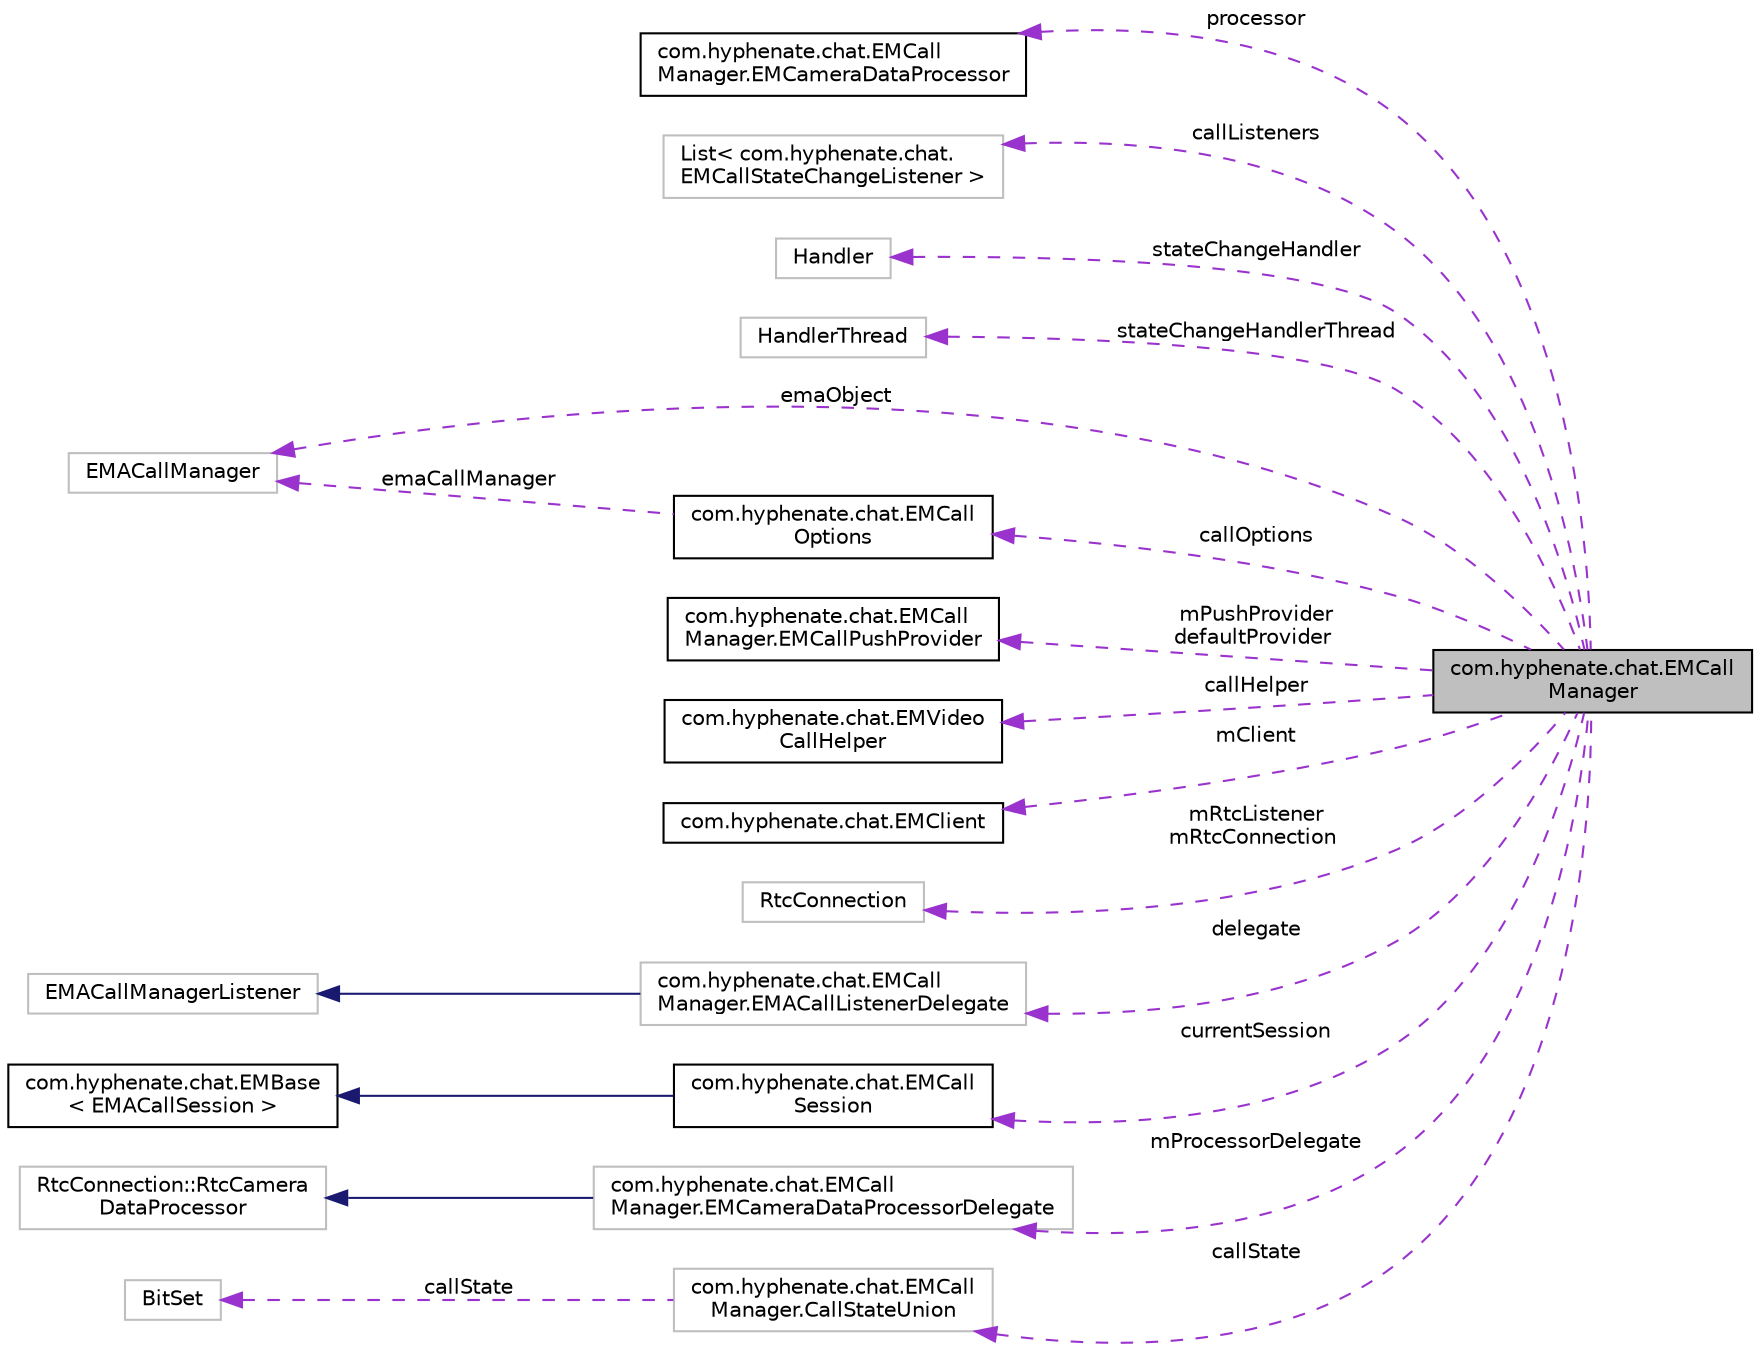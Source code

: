 digraph "com.hyphenate.chat.EMCallManager"
{
  edge [fontname="Helvetica",fontsize="10",labelfontname="Helvetica",labelfontsize="10"];
  node [fontname="Helvetica",fontsize="10",shape=record];
  rankdir="LR";
  Node1 [label="com.hyphenate.chat.EMCall\lManager",height=0.2,width=0.4,color="black", fillcolor="grey75", style="filled", fontcolor="black"];
  Node2 -> Node1 [dir="back",color="darkorchid3",fontsize="10",style="dashed",label=" processor" ,fontname="Helvetica"];
  Node2 [label="com.hyphenate.chat.EMCall\lManager.EMCameraDataProcessor",height=0.2,width=0.4,color="black", fillcolor="white", style="filled",URL="$interfacecom_1_1hyphenate_1_1chat_1_1EMCallManager_1_1EMCameraDataProcessor.html"];
  Node3 -> Node1 [dir="back",color="darkorchid3",fontsize="10",style="dashed",label=" callListeners" ,fontname="Helvetica"];
  Node3 [label="List\< com.hyphenate.chat.\lEMCallStateChangeListener \>",height=0.2,width=0.4,color="grey75", fillcolor="white", style="filled"];
  Node4 -> Node1 [dir="back",color="darkorchid3",fontsize="10",style="dashed",label=" stateChangeHandler" ,fontname="Helvetica"];
  Node4 [label="Handler",height=0.2,width=0.4,color="grey75", fillcolor="white", style="filled"];
  Node5 -> Node1 [dir="back",color="darkorchid3",fontsize="10",style="dashed",label=" stateChangeHandlerThread" ,fontname="Helvetica"];
  Node5 [label="HandlerThread",height=0.2,width=0.4,color="grey75", fillcolor="white", style="filled"];
  Node6 -> Node1 [dir="back",color="darkorchid3",fontsize="10",style="dashed",label=" emaObject" ,fontname="Helvetica"];
  Node6 [label="EMACallManager",height=0.2,width=0.4,color="grey75", fillcolor="white", style="filled"];
  Node7 -> Node1 [dir="back",color="darkorchid3",fontsize="10",style="dashed",label=" mPushProvider\ndefaultProvider" ,fontname="Helvetica"];
  Node7 [label="com.hyphenate.chat.EMCall\lManager.EMCallPushProvider",height=0.2,width=0.4,color="black", fillcolor="white", style="filled",URL="$interfacecom_1_1hyphenate_1_1chat_1_1EMCallManager_1_1EMCallPushProvider.html"];
  Node8 -> Node1 [dir="back",color="darkorchid3",fontsize="10",style="dashed",label=" callHelper" ,fontname="Helvetica"];
  Node8 [label="com.hyphenate.chat.EMVideo\lCallHelper",height=0.2,width=0.4,color="black", fillcolor="white", style="filled",URL="$classcom_1_1hyphenate_1_1chat_1_1EMVideoCallHelper.html"];
  Node9 -> Node1 [dir="back",color="darkorchid3",fontsize="10",style="dashed",label=" mClient" ,fontname="Helvetica"];
  Node9 [label="com.hyphenate.chat.EMClient",height=0.2,width=0.4,color="black", fillcolor="white", style="filled",URL="$classcom_1_1hyphenate_1_1chat_1_1EMClient.html"];
  Node10 -> Node1 [dir="back",color="darkorchid3",fontsize="10",style="dashed",label=" mRtcListener\nmRtcConnection" ,fontname="Helvetica"];
  Node10 [label="RtcConnection",height=0.2,width=0.4,color="grey75", fillcolor="white", style="filled"];
  Node11 -> Node1 [dir="back",color="darkorchid3",fontsize="10",style="dashed",label=" delegate" ,fontname="Helvetica"];
  Node11 [label="com.hyphenate.chat.EMCall\lManager.EMACallListenerDelegate",height=0.2,width=0.4,color="grey75", fillcolor="white", style="filled"];
  Node12 -> Node11 [dir="back",color="midnightblue",fontsize="10",style="solid",fontname="Helvetica"];
  Node12 [label="EMACallManagerListener",height=0.2,width=0.4,color="grey75", fillcolor="white", style="filled"];
  Node13 -> Node1 [dir="back",color="darkorchid3",fontsize="10",style="dashed",label=" currentSession" ,fontname="Helvetica"];
  Node13 [label="com.hyphenate.chat.EMCall\lSession",height=0.2,width=0.4,color="black", fillcolor="white", style="filled",URL="$classcom_1_1hyphenate_1_1chat_1_1EMCallSession.html"];
  Node14 -> Node13 [dir="back",color="midnightblue",fontsize="10",style="solid",fontname="Helvetica"];
  Node14 [label="com.hyphenate.chat.EMBase\l\< EMACallSession \>",height=0.2,width=0.4,color="black", fillcolor="white", style="filled",URL="$classcom_1_1hyphenate_1_1chat_1_1EMBase.html"];
  Node15 -> Node1 [dir="back",color="darkorchid3",fontsize="10",style="dashed",label=" mProcessorDelegate" ,fontname="Helvetica"];
  Node15 [label="com.hyphenate.chat.EMCall\lManager.EMCameraDataProcessorDelegate",height=0.2,width=0.4,color="grey75", fillcolor="white", style="filled"];
  Node16 -> Node15 [dir="back",color="midnightblue",fontsize="10",style="solid",fontname="Helvetica"];
  Node16 [label="RtcConnection::RtcCamera\lDataProcessor",height=0.2,width=0.4,color="grey75", fillcolor="white", style="filled"];
  Node17 -> Node1 [dir="back",color="darkorchid3",fontsize="10",style="dashed",label=" callOptions" ,fontname="Helvetica"];
  Node17 [label="com.hyphenate.chat.EMCall\lOptions",height=0.2,width=0.4,color="black", fillcolor="white", style="filled",URL="$classcom_1_1hyphenate_1_1chat_1_1EMCallOptions.html"];
  Node6 -> Node17 [dir="back",color="darkorchid3",fontsize="10",style="dashed",label=" emaCallManager" ,fontname="Helvetica"];
  Node18 -> Node1 [dir="back",color="darkorchid3",fontsize="10",style="dashed",label=" callState" ,fontname="Helvetica"];
  Node18 [label="com.hyphenate.chat.EMCall\lManager.CallStateUnion",height=0.2,width=0.4,color="grey75", fillcolor="white", style="filled"];
  Node19 -> Node18 [dir="back",color="darkorchid3",fontsize="10",style="dashed",label=" callState" ,fontname="Helvetica"];
  Node19 [label="BitSet",height=0.2,width=0.4,color="grey75", fillcolor="white", style="filled"];
}
